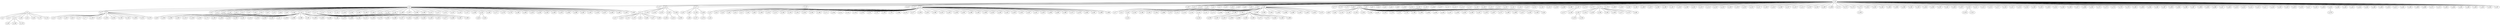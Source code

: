 graph arbol12 {
n_18--n_6
n_18--n_12
n_18--n_16
n_18--n_17
n_18--n_19
n_18--n_24
n_18--n_25
n_18--n_28
n_18--n_29
n_18--n_31
n_18--n_33
n_18--n_34
n_18--n_41
n_18--n_47
n_18--n_53
n_18--n_59
n_18--n_60
n_18--n_63
n_18--n_65
n_18--n_68
n_18--n_69
n_18--n_71
n_18--n_73
n_18--n_75
n_18--n_80
n_18--n_82
n_18--n_85
n_18--n_87
n_18--n_91
n_18--n_92
n_18--n_93
n_18--n_96
n_18--n_100
n_18--n_101
n_18--n_102
n_18--n_103
n_18--n_104
n_18--n_107
n_18--n_111
n_18--n_112
n_18--n_114
n_18--n_115
n_18--n_120
n_18--n_128
n_18--n_131
n_18--n_132
n_18--n_135
n_18--n_141
n_18--n_142
n_18--n_147
n_18--n_151
n_18--n_154
n_18--n_155
n_18--n_159
n_18--n_160
n_18--n_166
n_18--n_167
n_18--n_174
n_18--n_175
n_18--n_177
n_18--n_179
n_18--n_180
n_18--n_182
n_18--n_183
n_18--n_184
n_18--n_186
n_18--n_187
n_18--n_188
n_18--n_190
n_18--n_191
n_18--n_195
n_18--n_199
n_18--n_201
n_18--n_210
n_18--n_214
n_18--n_218
n_18--n_223
n_18--n_228
n_18--n_230
n_18--n_233
n_18--n_235
n_18--n_237
n_18--n_240
n_18--n_242
n_18--n_246
n_18--n_247
n_18--n_250
n_18--n_251
n_18--n_253
n_18--n_254
n_18--n_265
n_18--n_269
n_18--n_272
n_18--n_273
n_18--n_274
n_18--n_275
n_18--n_281
n_18--n_282
n_18--n_284
n_18--n_286
n_18--n_288
n_18--n_290
n_18--n_292
n_18--n_293
n_18--n_294
n_18--n_295
n_18--n_297
n_18--n_301
n_18--n_302
n_18--n_307
n_18--n_310
n_18--n_311
n_18--n_312
n_18--n_313
n_18--n_317
n_18--n_318
n_18--n_321
n_18--n_323
n_18--n_324
n_18--n_329
n_18--n_333
n_18--n_340
n_18--n_341
n_18--n_343
n_18--n_356
n_18--n_357
n_18--n_360
n_18--n_362
n_18--n_370
n_18--n_373
n_18--n_374
n_18--n_378
n_18--n_379
n_18--n_382
n_18--n_383
n_18--n_384
n_18--n_385
n_18--n_387
n_18--n_393
n_18--n_394
n_18--n_396
n_18--n_397
n_18--n_399
n_18--n_400
n_18--n_406
n_18--n_407
n_18--n_409
n_18--n_410
n_18--n_413
n_18--n_414
n_18--n_415
n_18--n_417
n_18--n_419
n_18--n_420
n_18--n_422
n_18--n_423
n_18--n_425
n_18--n_427
n_18--n_432
n_18--n_434
n_18--n_435
n_18--n_436
n_18--n_439
n_18--n_442
n_18--n_444
n_18--n_445
n_18--n_446
n_18--n_449
n_18--n_454
n_18--n_457
n_18--n_461
n_18--n_463
n_18--n_466
n_18--n_468
n_18--n_475
n_18--n_479
n_18--n_482
n_18--n_484
n_18--n_485
n_18--n_486
n_18--n_490
n_18--n_493
n_18--n_494
n_18--n_497
n_6--n_0
n_6--n_3
n_6--n_5
n_6--n_8
n_6--n_14
n_6--n_20
n_6--n_26
n_6--n_30
n_6--n_51
n_6--n_52
n_6--n_56
n_6--n_61
n_6--n_67
n_6--n_70
n_6--n_90
n_6--n_95
n_6--n_108
n_6--n_110
n_6--n_116
n_6--n_117
n_6--n_121
n_6--n_122
n_6--n_125
n_6--n_126
n_6--n_138
n_6--n_156
n_6--n_158
n_6--n_165
n_6--n_170
n_6--n_178
n_6--n_181
n_6--n_189
n_6--n_197
n_6--n_198
n_6--n_208
n_6--n_212
n_6--n_217
n_6--n_221
n_6--n_222
n_6--n_224
n_6--n_227
n_6--n_249
n_6--n_255
n_6--n_264
n_6--n_271
n_6--n_276
n_6--n_278
n_6--n_280
n_6--n_300
n_6--n_325
n_6--n_326
n_6--n_328
n_6--n_346
n_6--n_352
n_6--n_364
n_6--n_369
n_6--n_391
n_6--n_401
n_6--n_416
n_6--n_437
n_6--n_440
n_6--n_462
n_6--n_467
n_6--n_487
n_16--n_11
n_16--n_105
n_16--n_145
n_16--n_315
n_16--n_319
n_16--n_459
n_17--n_35
n_17--n_98
n_17--n_139
n_17--n_426
n_19--n_13
n_28--n_43
n_28--n_45
n_28--n_48
n_28--n_55
n_28--n_57
n_28--n_83
n_28--n_86
n_28--n_109
n_28--n_133
n_28--n_137
n_28--n_146
n_28--n_150
n_28--n_161
n_28--n_162
n_28--n_164
n_28--n_169
n_28--n_171
n_28--n_194
n_28--n_211
n_28--n_215
n_28--n_216
n_28--n_226
n_28--n_241
n_28--n_252
n_28--n_259
n_28--n_261
n_28--n_268
n_28--n_270
n_28--n_277
n_28--n_285
n_28--n_287
n_28--n_296
n_28--n_322
n_28--n_355
n_28--n_359
n_28--n_361
n_28--n_398
n_28--n_405
n_28--n_408
n_28--n_418
n_28--n_430
n_28--n_431
n_28--n_433
n_28--n_441
n_28--n_447
n_28--n_451
n_28--n_455
n_28--n_464
n_28--n_465
n_28--n_469
n_28--n_471
n_28--n_478
n_28--n_483
n_28--n_491
n_28--n_498
n_28--n_499
n_31--n_27
n_33--n_32
n_60--n_58
n_68--n_140
n_68--n_196
n_68--n_203
n_68--n_205
n_68--n_488
n_69--n_76
n_69--n_113
n_69--n_118
n_69--n_134
n_69--n_153
n_69--n_157
n_69--n_172
n_69--n_206
n_69--n_238
n_69--n_260
n_69--n_262
n_69--n_266
n_69--n_299
n_69--n_309
n_69--n_344
n_69--n_358
n_69--n_388
n_69--n_390
n_69--n_424
n_69--n_443
n_69--n_452
n_69--n_472
n_82--n_66
n_82--n_84
n_82--n_119
n_82--n_130
n_82--n_144
n_82--n_192
n_82--n_200
n_82--n_207
n_82--n_220
n_82--n_229
n_82--n_231
n_82--n_243
n_82--n_289
n_82--n_298
n_82--n_304
n_82--n_305
n_82--n_334
n_82--n_337
n_82--n_338
n_82--n_345
n_82--n_349
n_82--n_351
n_82--n_353
n_82--n_367
n_82--n_371
n_82--n_380
n_82--n_386
n_82--n_411
n_82--n_429
n_82--n_458
n_101--n_94
n_167--n_127
n_167--n_148
n_177--n_202
n_177--n_232
n_177--n_245
n_177--n_248
n_177--n_283
n_177--n_339
n_177--n_377
n_177--n_473
n_177--n_481
n_275--n_263
n_310--n_316
n_310--n_421
n_435--n_376
n_0--n_4
n_0--n_15
n_0--n_22
n_0--n_38
n_0--n_42
n_0--n_49
n_0--n_79
n_0--n_123
n_5--n_10
n_5--n_23
n_5--n_39
n_5--n_62
n_5--n_72
n_5--n_77
n_5--n_129
n_5--n_152
n_5--n_185
n_5--n_204
n_5--n_236
n_5--n_244
n_5--n_306
n_5--n_331
n_5--n_470
n_51--n_46
n_61--n_168
n_61--n_389
n_61--n_456
n_110--n_124
n_110--n_149
n_110--n_163
n_110--n_173
n_110--n_193
n_110--n_209
n_110--n_219
n_110--n_239
n_110--n_291
n_110--n_314
n_110--n_320
n_110--n_330
n_110--n_335
n_110--n_347
n_110--n_350
n_110--n_366
n_110--n_368
n_110--n_381
n_110--n_395
n_110--n_402
n_110--n_438
n_110--n_460
n_110--n_476
n_110--n_489
n_117--n_136
n_117--n_213
n_117--n_258
n_117--n_279
n_117--n_303
n_117--n_308
n_117--n_327
n_117--n_342
n_117--n_403
n_117--n_428
n_117--n_450
n_117--n_453
n_117--n_477
n_117--n_480
n_117--n_492
n_117--n_495
n_255--n_40
n_255--n_64
n_11--n_21
n_11--n_50
n_11--n_74
n_11--n_78
n_11--n_81
n_11--n_88
n_11--n_97
n_11--n_99
n_319--n_354
n_319--n_412
n_459--n_392
n_98--n_89
n_139--n_257
n_426--n_474
n_13--n_44
n_58--n_54
n_153--n_143
n_260--n_256
n_266--n_267
n_266--n_332
n_266--n_336
n_266--n_348
n_266--n_363
n_266--n_365
n_266--n_372
n_266--n_375
n_266--n_404
n_266--n_448
n_266--n_496
n_202--n_225
n_202--n_234
n_22--n_36
n_22--n_106
n_22--n_176
}